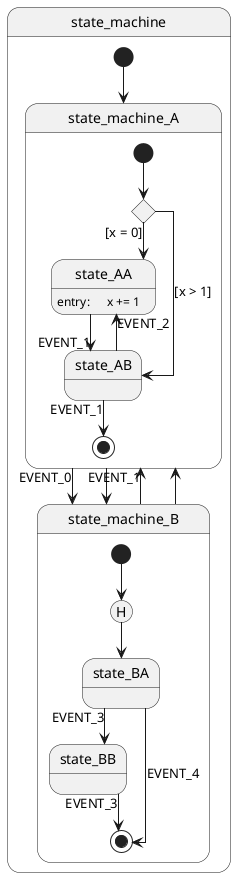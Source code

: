 @startuml state_machine

skinParam lineType ortho

state state_machine {
    state state_machine_A {
        state state_AA : entry:\tx += 1
        state state_AB
        state c1 <<choice>>

        [*] --> c1
        c1 --> state_AA : [x = 0]
        c1 --> state_AB : [x > 1]
        state_AA --> state_AB : EVENT_1
        state_AB --> state_AA : EVENT_2
        state_AB --> [*] : EVENT_1
    }

    state state_machine_B {
        state state_BA
        state state_BB

        [*] --> [H]
        [H] --> state_BA
        state_BA --> state_BB : EVENT_3
        state_BA --> [*] : EVENT_4
        state_BB --> [*] : EVENT_3
    }

    [*] --> state_machine_A
    state_machine_A --> state_machine_B : EVENT_0
    state_machine_A --> state_machine_B
    state_machine_B --> state_machine_A : EVENT_1
    state_machine_B --> state_machine_A
}

state state_machine

@enduml
